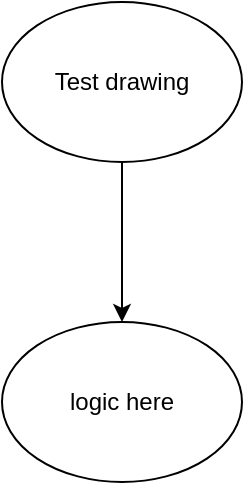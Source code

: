<mxfile>
    <diagram id="hRdWG4zurve5kFwaN3jM" name="Page-1">
        <mxGraphModel dx="820" dy="614" grid="1" gridSize="10" guides="1" tooltips="1" connect="1" arrows="1" fold="1" page="1" pageScale="1" pageWidth="827" pageHeight="1169" math="0" shadow="0">
            <root>
                <mxCell id="0"/>
                <mxCell id="1" parent="0"/>
                <mxCell id="4" style="edgeStyle=none;html=1;exitX=0.5;exitY=1;exitDx=0;exitDy=0;entryX=0.5;entryY=0;entryDx=0;entryDy=0;" edge="1" parent="1" source="2" target="3">
                    <mxGeometry relative="1" as="geometry"/>
                </mxCell>
                <mxCell id="2" value="Test drawing" style="ellipse;whiteSpace=wrap;html=1;" vertex="1" parent="1">
                    <mxGeometry x="120" y="40" width="120" height="80" as="geometry"/>
                </mxCell>
                <mxCell id="3" value="logic here" style="ellipse;whiteSpace=wrap;html=1;" vertex="1" parent="1">
                    <mxGeometry x="120" y="200" width="120" height="80" as="geometry"/>
                </mxCell>
            </root>
        </mxGraphModel>
    </diagram>
</mxfile>